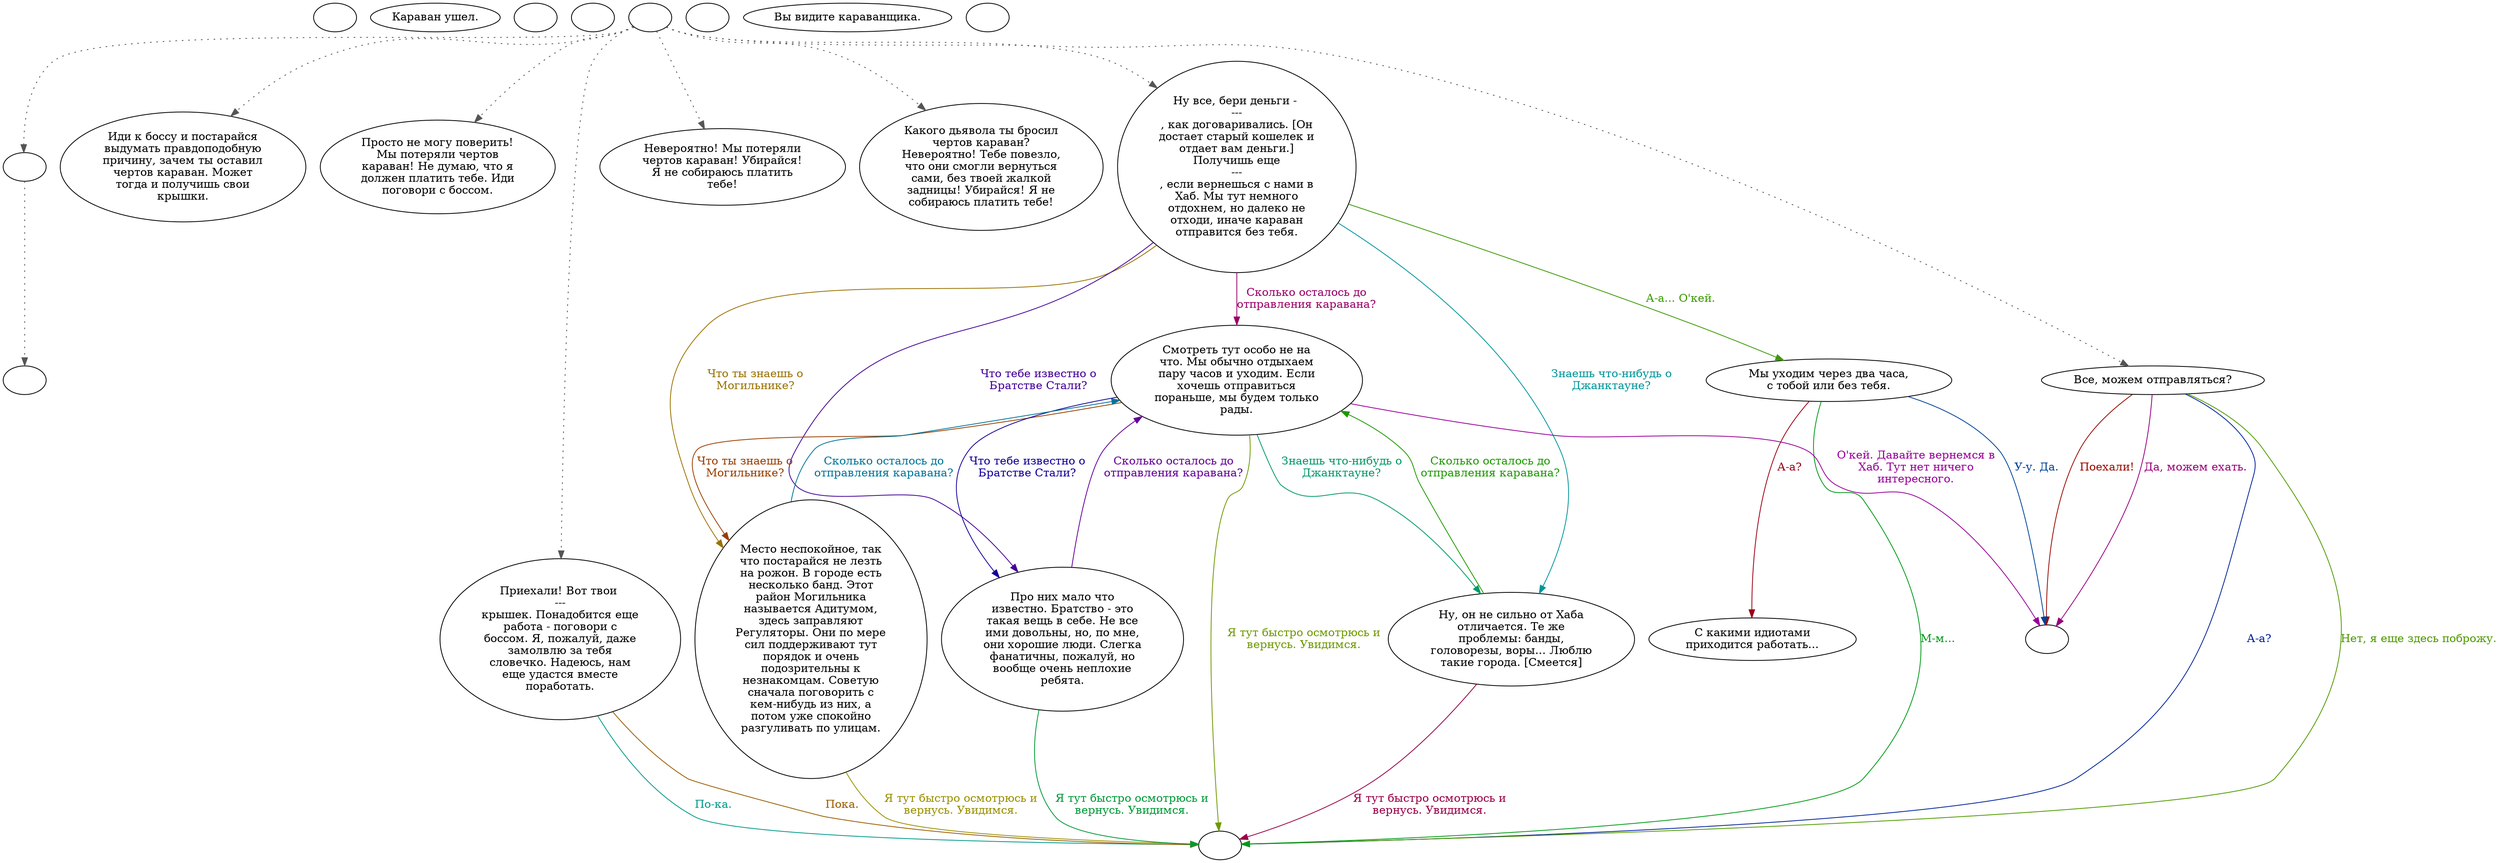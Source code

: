 digraph carvlead {
  "start" [style=filled       fillcolor="#FFFFFF"       color="#000000"]
  "start" [label=""]
  "critter_p_proc" [style=filled       fillcolor="#FFFFFF"       color="#000000"]
  "critter_p_proc" [label="Караван ушел."]
  "map_enter_p_proc" [style=filled       fillcolor="#FFFFFF"       color="#000000"]
  "map_enter_p_proc" [label=""]
  "pickup_p_proc" [style=filled       fillcolor="#FFFFFF"       color="#000000"]
  "pickup_p_proc" [label=""]
  "talk_p_proc" [style=filled       fillcolor="#FFFFFF"       color="#000000"]
  "talk_p_proc" -> "get_reaction" [style=dotted color="#555555"]
  "talk_p_proc" -> "HubAbandoned" [style=dotted color="#555555"]
  "talk_p_proc" -> "HubLost" [style=dotted color="#555555"]
  "talk_p_proc" -> "CarvLead09" [style=dotted color="#555555"]
  "talk_p_proc" -> "Lost" [style=dotted color="#555555"]
  "talk_p_proc" -> "Abandoned" [style=dotted color="#555555"]
  "talk_p_proc" -> "CarvLead00" [style=dotted color="#555555"]
  "talk_p_proc" -> "CarvLead07" [style=dotted color="#555555"]
  "talk_p_proc" [label=""]
  "destroy_p_proc" [style=filled       fillcolor="#FFFFFF"       color="#000000"]
  "destroy_p_proc" [label=""]
  "look_at_p_proc" [style=filled       fillcolor="#FFFFFF"       color="#000000"]
  "look_at_p_proc" [label="Вы видите караванщика."]
  "damage_p_proc" [style=filled       fillcolor="#FFFFFF"       color="#000000"]
  "damage_p_proc" [label=""]
  "CarvLead00" [style=filled       fillcolor="#FFFFFF"       color="#000000"]
  "CarvLead00" [label="Ну все, бери деньги - \n---\n, как договаривались. [Он\nдостает старый кошелек и\nотдает вам деньги.]\nПолучишь еще\n---\n, если вернешься с нами в\nХаб. Мы тут немного\nотдохнем, но далеко не\nотходи, иначе караван\nотправится без тебя."]
  "CarvLead00" -> "CarvLead01" [label="А-а... О'кей." color="#3B9900" fontcolor="#3B9900"]
  "CarvLead00" -> "CarvLead03" [label="Сколько осталось до\nотправления каравана?" color="#990068" fontcolor="#990068"]
  "CarvLead00" -> "CarvLead04" [label="Знаешь что-нибудь о\nДжанктауне?" color="#009599" fontcolor="#009599"]
  "CarvLead00" -> "CarvLead05" [label="Что ты знаешь о\nМогильнике?" color="#997100" fontcolor="#997100"]
  "CarvLead00" -> "CarvLead06" [label="Что тебе известно о\nБратстве Стали?" color="#440099" fontcolor="#440099"]
  "CarvLead01" [style=filled       fillcolor="#FFFFFF"       color="#000000"]
  "CarvLead01" [label="Мы уходим через два часа,\nс тобой или без тебя."]
  "CarvLead01" -> "CarvLead11" [label="М-м..." color="#009917" fontcolor="#009917"]
  "CarvLead01" -> "CarvLead02" [label="А-а?" color="#990015" fontcolor="#990015"]
  "CarvLead01" -> "CarvLead12" [label="У-у. Да." color="#004299" fontcolor="#004299"]
  "CarvLead02" [style=filled       fillcolor="#FFFFFF"       color="#000000"]
  "CarvLead02" [label="С какими идиотами\nприходится работать..."]
  "CarvLead03" [style=filled       fillcolor="#FFFFFF"       color="#000000"]
  "CarvLead03" [label="Смотреть тут особо не на\nчто. Мы обычно отдыхаем\nпару часов и уходим. Если\nхочешь отправиться\nпораньше, мы будем только\nрады."]
  "CarvLead03" -> "CarvLead11" [label="Я тут быстро осмотрюсь и\nвернусь. Увидимся." color="#6E9900" fontcolor="#6E9900"]
  "CarvLead03" -> "CarvLead12" [label="О'кей. Давайте вернемся в\nХаб. Тут нет ничего\nинтересного." color="#970099" fontcolor="#970099"]
  "CarvLead03" -> "CarvLead04" [label="Знаешь что-нибудь о\nДжанктауне?" color="#00996A" fontcolor="#00996A"]
  "CarvLead03" -> "CarvLead05" [label="Что ты знаешь о\nМогильнике?" color="#993E00" fontcolor="#993E00"]
  "CarvLead03" -> "CarvLead06" [label="Что тебе известно о\nБратстве Стали?" color="#110099" fontcolor="#110099"]
  "CarvLead04" [style=filled       fillcolor="#FFFFFF"       color="#000000"]
  "CarvLead04" [label="Ну, он не сильно от Хаба\nотличается. Те же\nпроблемы: банды,\nголоворезы, воры... Люблю\nтакие города. [Смеется]"]
  "CarvLead04" -> "CarvLead03" [label="Сколько осталось до\nотправления каравана?" color="#1C9900" fontcolor="#1C9900"]
  "CarvLead04" -> "CarvLead11" [label="Я тут быстро осмотрюсь и\nвернусь. Увидимся." color="#990048" fontcolor="#990048"]
  "CarvLead05" [style=filled       fillcolor="#FFFFFF"       color="#000000"]
  "CarvLead05" [label="Место неспокойное, так\nчто постарайся не лезть\nна рожон. В городе есть\nнесколько банд. Этот\nрайон Могильника\nназывается Адитумом,\nздесь заправляют\nРегуляторы. Они по мере\nсил поддерживают тут\nпорядок и очень\nподозрительны к\nнезнакомцам. Советую\nсначала поговорить с\nкем-нибудь из них, а\nпотом уже спокойно\nразгуливать по улицам."]
  "CarvLead05" -> "CarvLead03" [label="Сколько осталось до\nотправления каравана?" color="#007599" fontcolor="#007599"]
  "CarvLead05" -> "CarvLead11" [label="Я тут быстро осмотрюсь и\nвернусь. Увидимся." color="#999000" fontcolor="#999000"]
  "CarvLead06" [style=filled       fillcolor="#FFFFFF"       color="#000000"]
  "CarvLead06" [label="Про них мало что\nизвестно. Братство - это\nтакая вещь в себе. Не все\nими довольны, но, по мне,\nони хорошие люди. Слегка\nфанатичны, пожалуй, но\nвообще очень неплохие\nребята."]
  "CarvLead06" -> "CarvLead03" [label="Сколько осталось до\nотправления каравана?" color="#640099" fontcolor="#640099"]
  "CarvLead06" -> "CarvLead11" [label="Я тут быстро осмотрюсь и\nвернусь. Увидимся." color="#009937" fontcolor="#009937"]
  "CarvLead07" [style=filled       fillcolor="#FFFFFF"       color="#000000"]
  "CarvLead07" [label="Все, можем отправляться?"]
  "CarvLead07" -> "CarvLead12" [label="Поехали!" color="#990A00" fontcolor="#990A00"]
  "CarvLead07" -> "CarvLead11" [label="А-а?" color="#002299" fontcolor="#002299"]
  "CarvLead07" -> "CarvLead11" [label="Нет, я еще здесь поброжу." color="#4F9900" fontcolor="#4F9900"]
  "CarvLead07" -> "CarvLead12" [label="Да, можем ехать." color="#99007B" fontcolor="#99007B"]
  "CarvLead09" [style=filled       fillcolor="#FFFFFF"       color="#000000"]
  "CarvLead09" [label="Приехали! Вот твои \n---\nкрышек. Понадобится еще\nработа - поговори с\nбоссом. Я, пожалуй, даже\nзамолвлю за тебя\nсловечко. Надеюсь, нам\nеще удастся вместе\nпоработать."]
  "CarvLead09" -> "CarvLead11" [label="По-ка." color="#00998A" fontcolor="#00998A"]
  "CarvLead09" -> "CarvLead11" [label="Пока." color="#995D00" fontcolor="#995D00"]
  "CarvLead11" [style=filled       fillcolor="#FFFFFF"       color="#000000"]
  "CarvLead11" [label=""]
  "CarvLead12" [style=filled       fillcolor="#FFFFFF"       color="#000000"]
  "CarvLead12" [label=""]
  "Abandoned" [style=filled       fillcolor="#FFFFFF"       color="#000000"]
  "Abandoned" [label="Какого дьявола ты бросил\nчертов караван?\nНевероятно! Тебе повезло,\nчто они смогли вернуться\nсами, без твоей жалкой\nзадницы! Убирайся! Я не\nсобираюсь платить тебе!"]
  "Lost" [style=filled       fillcolor="#FFFFFF"       color="#000000"]
  "Lost" [label="Невероятно! Мы потеряли\nчертов караван! Убирайся!\nЯ не собираюсь платить\nтебе!"]
  "HubAbandoned" [style=filled       fillcolor="#FFFFFF"       color="#000000"]
  "HubAbandoned" [label="Иди к боссу и постарайся\nвыдумать правдоподобную\nпричину, зачем ты оставил\nчертов караван. Может\nтогда и получишь свои\nкрышки."]
  "HubLost" [style=filled       fillcolor="#FFFFFF"       color="#000000"]
  "HubLost" [label="Просто не могу поверить!\nМы потеряли чертов\nкараван! Не думаю, что я\nдолжен платить тебе. Иди\nпоговори с боссом."]
  "get_reaction" [style=filled       fillcolor="#FFFFFF"       color="#000000"]
  "get_reaction" -> "ReactToLevel" [style=dotted color="#555555"]
  "get_reaction" [label=""]
  "ReactToLevel" [style=filled       fillcolor="#FFFFFF"       color="#000000"]
  "ReactToLevel" [label=""]
}